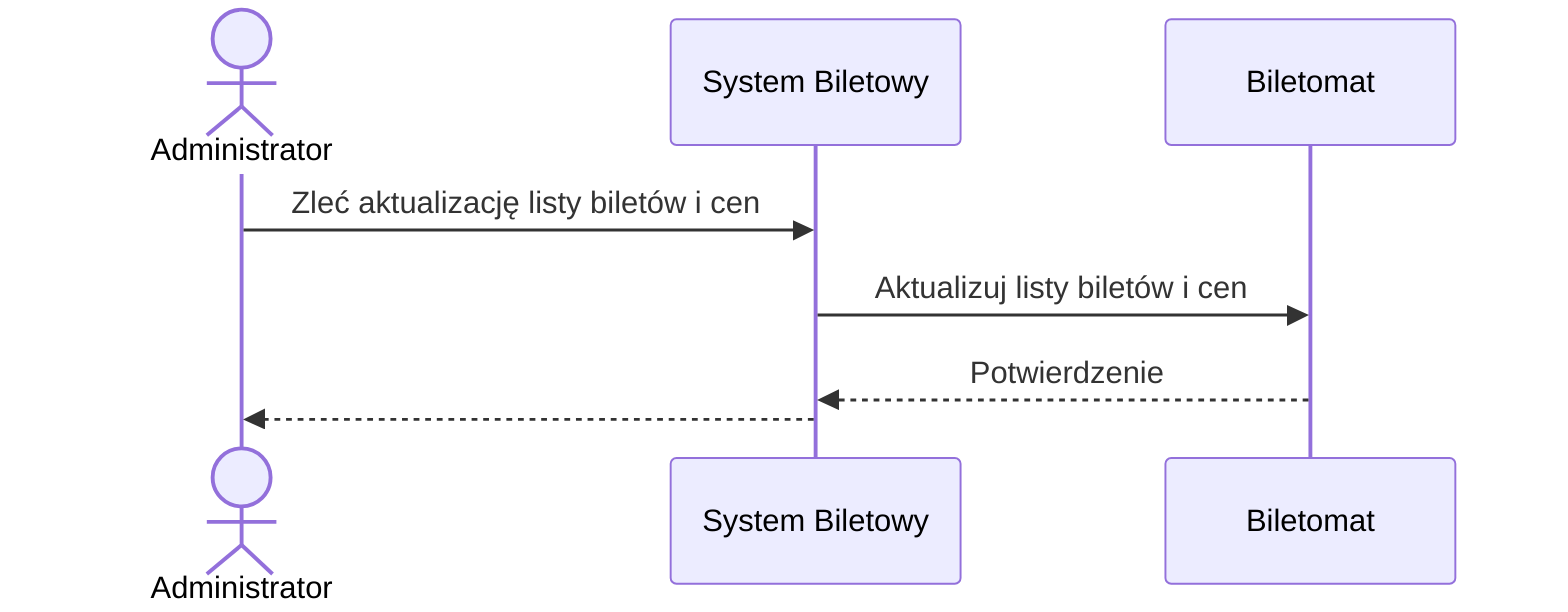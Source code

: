 sequenceDiagram
    %% Diagram: D2 - Aktualizacja listy biletów
    actor Administrator as Administrator
    participant SystemBiletowy as System Biletowy
    participant Biletomat as Biletomat
    Administrator->>SystemBiletowy: Zleć aktualizację listy biletów i cen
    SystemBiletowy->>Biletomat: Aktualizuj listy biletów i cen
    Biletomat-->>SystemBiletowy: Potwierdzenie
    SystemBiletowy-->>Administrator: